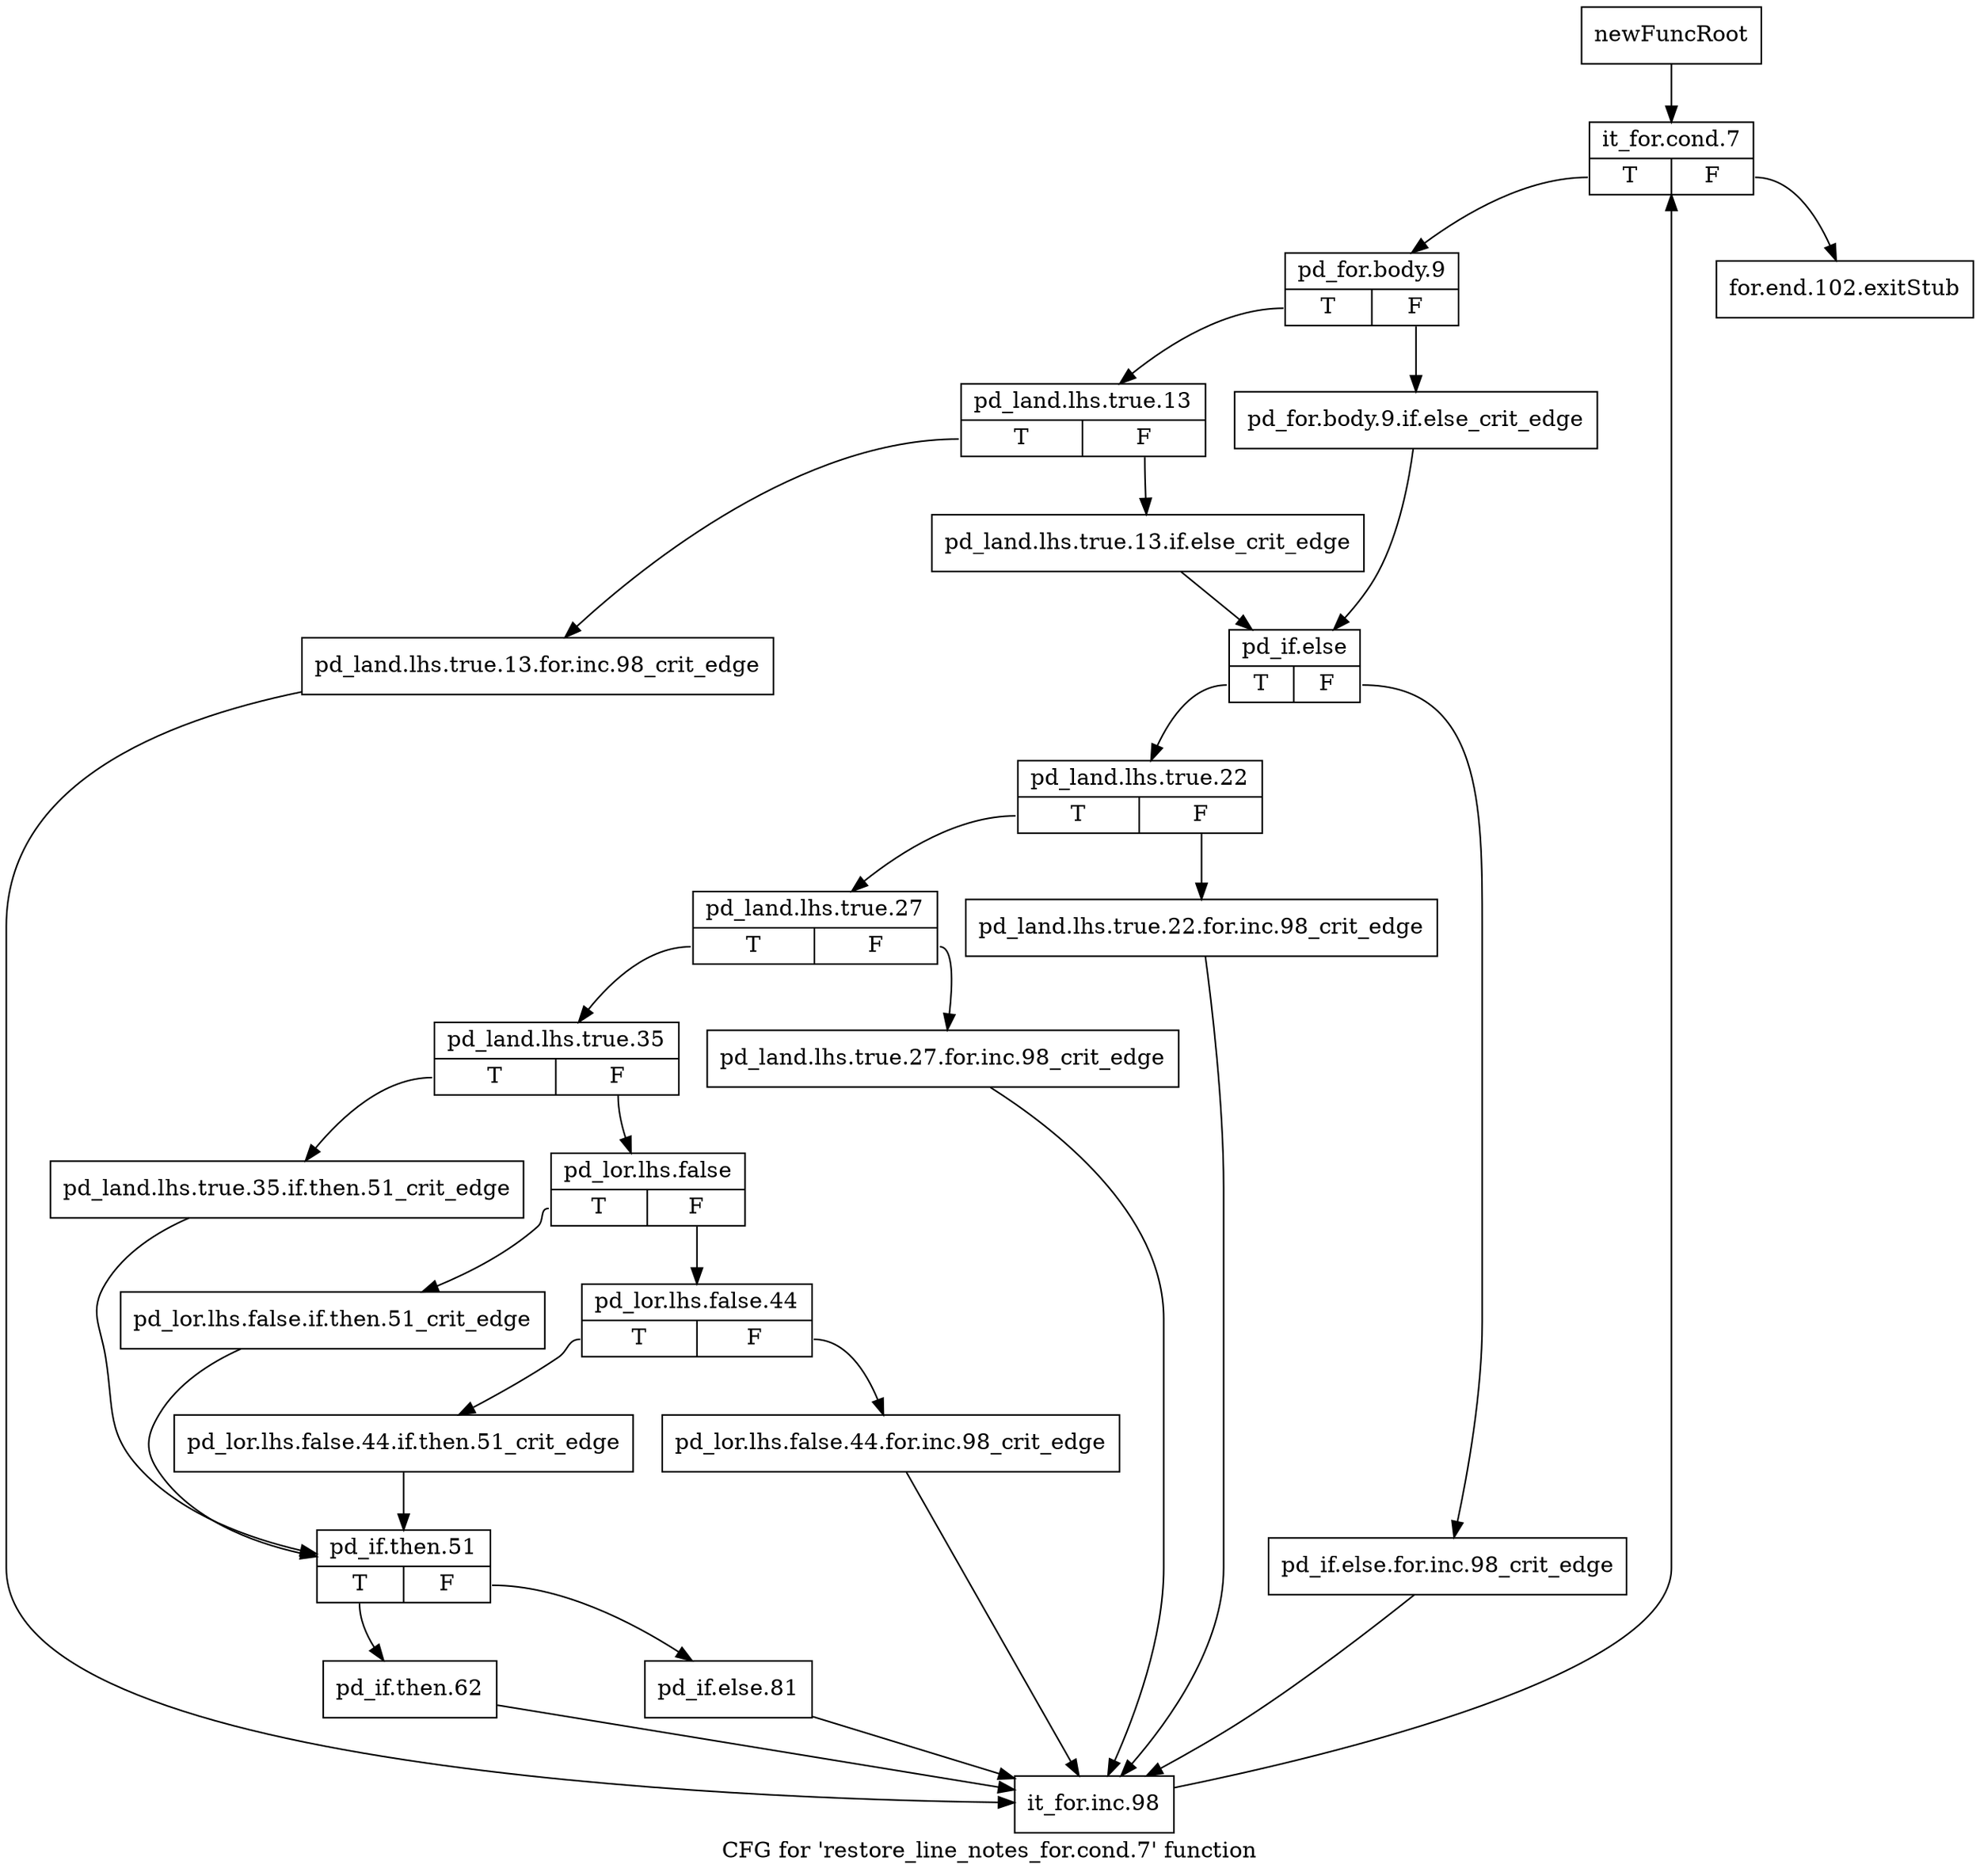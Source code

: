 digraph "CFG for 'restore_line_notes_for.cond.7' function" {
	label="CFG for 'restore_line_notes_for.cond.7' function";

	Node0xb287a90 [shape=record,label="{newFuncRoot}"];
	Node0xb287a90 -> Node0xb287b30;
	Node0xb287ae0 [shape=record,label="{for.end.102.exitStub}"];
	Node0xb287b30 [shape=record,label="{it_for.cond.7|{<s0>T|<s1>F}}"];
	Node0xb287b30:s0 -> Node0xb287b80;
	Node0xb287b30:s1 -> Node0xb287ae0;
	Node0xb287b80 [shape=record,label="{pd_for.body.9|{<s0>T|<s1>F}}"];
	Node0xb287b80:s0 -> Node0xb287c20;
	Node0xb287b80:s1 -> Node0xb287bd0;
	Node0xb287bd0 [shape=record,label="{pd_for.body.9.if.else_crit_edge}"];
	Node0xb287bd0 -> Node0xb287cc0;
	Node0xb287c20 [shape=record,label="{pd_land.lhs.true.13|{<s0>T|<s1>F}}"];
	Node0xb287c20:s0 -> Node0xb2881c0;
	Node0xb287c20:s1 -> Node0xb287c70;
	Node0xb287c70 [shape=record,label="{pd_land.lhs.true.13.if.else_crit_edge}"];
	Node0xb287c70 -> Node0xb287cc0;
	Node0xb287cc0 [shape=record,label="{pd_if.else|{<s0>T|<s1>F}}"];
	Node0xb287cc0:s0 -> Node0xb287d60;
	Node0xb287cc0:s1 -> Node0xb287d10;
	Node0xb287d10 [shape=record,label="{pd_if.else.for.inc.98_crit_edge}"];
	Node0xb287d10 -> Node0xb288210;
	Node0xb287d60 [shape=record,label="{pd_land.lhs.true.22|{<s0>T|<s1>F}}"];
	Node0xb287d60:s0 -> Node0xb287e00;
	Node0xb287d60:s1 -> Node0xb287db0;
	Node0xb287db0 [shape=record,label="{pd_land.lhs.true.22.for.inc.98_crit_edge}"];
	Node0xb287db0 -> Node0xb288210;
	Node0xb287e00 [shape=record,label="{pd_land.lhs.true.27|{<s0>T|<s1>F}}"];
	Node0xb287e00:s0 -> Node0xb287ea0;
	Node0xb287e00:s1 -> Node0xb287e50;
	Node0xb287e50 [shape=record,label="{pd_land.lhs.true.27.for.inc.98_crit_edge}"];
	Node0xb287e50 -> Node0xb288210;
	Node0xb287ea0 [shape=record,label="{pd_land.lhs.true.35|{<s0>T|<s1>F}}"];
	Node0xb287ea0:s0 -> Node0xb288080;
	Node0xb287ea0:s1 -> Node0xb287ef0;
	Node0xb287ef0 [shape=record,label="{pd_lor.lhs.false|{<s0>T|<s1>F}}"];
	Node0xb287ef0:s0 -> Node0xb288030;
	Node0xb287ef0:s1 -> Node0xb287f40;
	Node0xb287f40 [shape=record,label="{pd_lor.lhs.false.44|{<s0>T|<s1>F}}"];
	Node0xb287f40:s0 -> Node0xb287fe0;
	Node0xb287f40:s1 -> Node0xb287f90;
	Node0xb287f90 [shape=record,label="{pd_lor.lhs.false.44.for.inc.98_crit_edge}"];
	Node0xb287f90 -> Node0xb288210;
	Node0xb287fe0 [shape=record,label="{pd_lor.lhs.false.44.if.then.51_crit_edge}"];
	Node0xb287fe0 -> Node0xb2880d0;
	Node0xb288030 [shape=record,label="{pd_lor.lhs.false.if.then.51_crit_edge}"];
	Node0xb288030 -> Node0xb2880d0;
	Node0xb288080 [shape=record,label="{pd_land.lhs.true.35.if.then.51_crit_edge}"];
	Node0xb288080 -> Node0xb2880d0;
	Node0xb2880d0 [shape=record,label="{pd_if.then.51|{<s0>T|<s1>F}}"];
	Node0xb2880d0:s0 -> Node0xb288170;
	Node0xb2880d0:s1 -> Node0xb288120;
	Node0xb288120 [shape=record,label="{pd_if.else.81}"];
	Node0xb288120 -> Node0xb288210;
	Node0xb288170 [shape=record,label="{pd_if.then.62}"];
	Node0xb288170 -> Node0xb288210;
	Node0xb2881c0 [shape=record,label="{pd_land.lhs.true.13.for.inc.98_crit_edge}"];
	Node0xb2881c0 -> Node0xb288210;
	Node0xb288210 [shape=record,label="{it_for.inc.98}"];
	Node0xb288210 -> Node0xb287b30;
}
